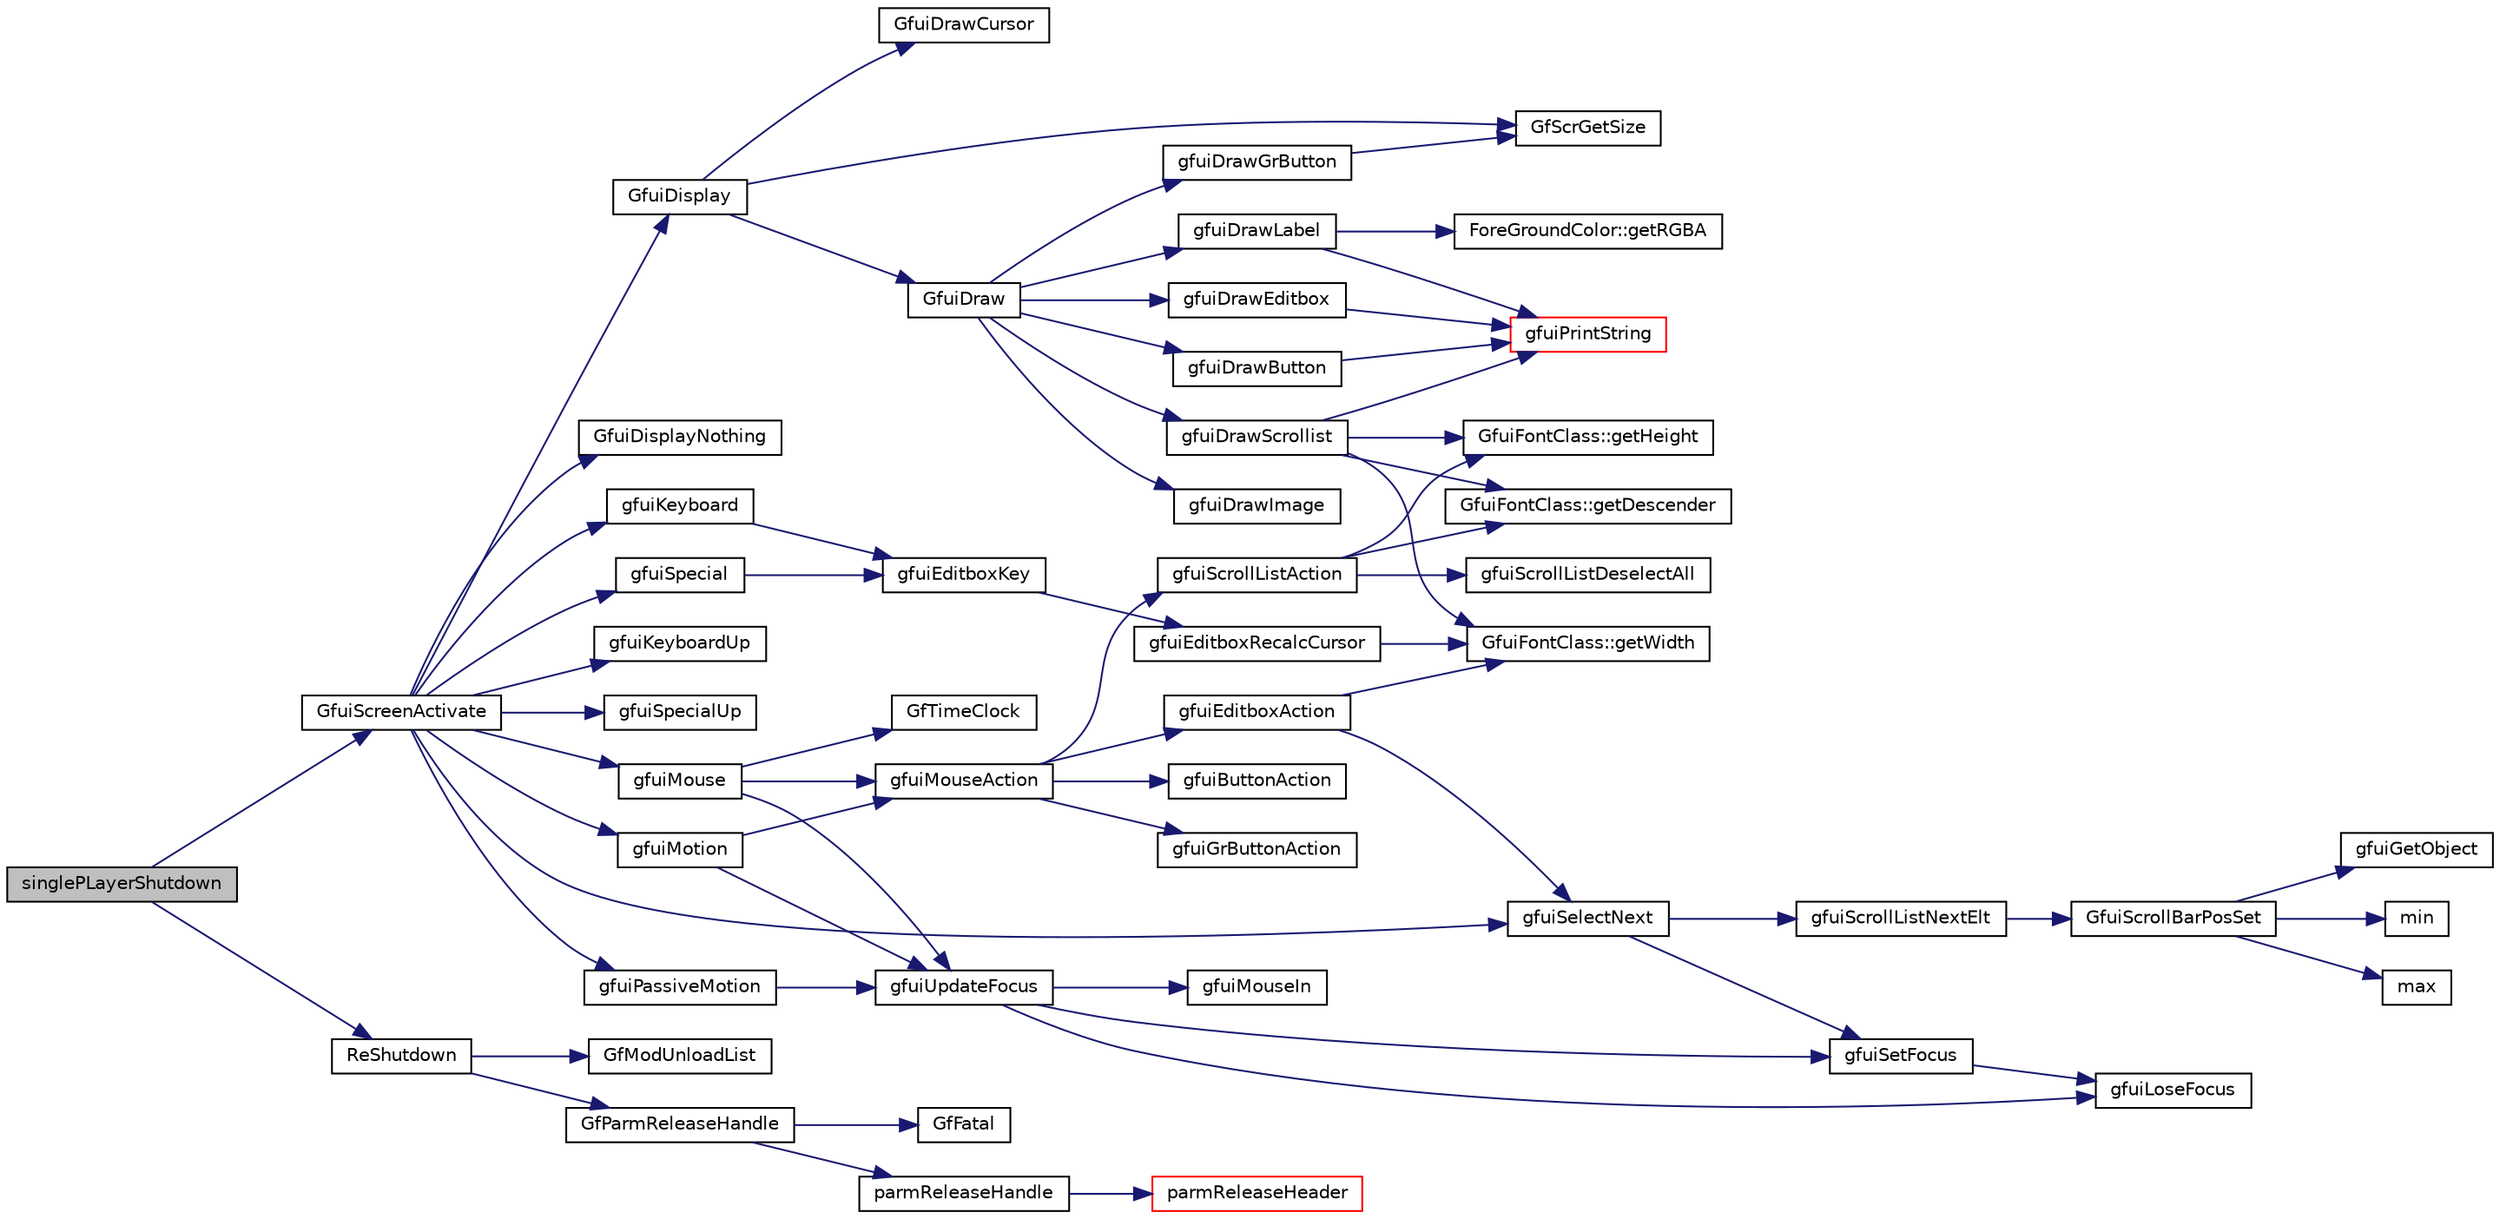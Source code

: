 digraph "singlePLayerShutdown"
{
  edge [fontname="Helvetica",fontsize="10",labelfontname="Helvetica",labelfontsize="10"];
  node [fontname="Helvetica",fontsize="10",shape=record];
  rankdir="LR";
  Node1 [label="singlePLayerShutdown",height=0.2,width=0.4,color="black", fillcolor="grey75", style="filled", fontcolor="black"];
  Node1 -> Node2 [color="midnightblue",fontsize="10",style="solid",fontname="Helvetica"];
  Node2 [label="GfuiScreenActivate",height=0.2,width=0.4,color="black", fillcolor="white", style="filled",URL="$group__gui.html#gadbbca757848adfdf2719c4678e30a0a2",tooltip="Activate a screen and make it current. "];
  Node2 -> Node3 [color="midnightblue",fontsize="10",style="solid",fontname="Helvetica"];
  Node3 [label="gfuiKeyboard",height=0.2,width=0.4,color="black", fillcolor="white", style="filled",URL="$gui_8cpp.html#a3619be0bdc95141c110ee218eb7e62e4"];
  Node3 -> Node4 [color="midnightblue",fontsize="10",style="solid",fontname="Helvetica"];
  Node4 [label="gfuiEditboxKey",height=0.2,width=0.4,color="black", fillcolor="white", style="filled",URL="$gui_8h.html#a1cec26e9e8a7c3543e3168fe9474cd92"];
  Node4 -> Node5 [color="midnightblue",fontsize="10",style="solid",fontname="Helvetica"];
  Node5 [label="gfuiEditboxRecalcCursor",height=0.2,width=0.4,color="black", fillcolor="white", style="filled",URL="$guiedit_8cpp.html#afc053e8811e9211883f94c3fbd10f87e"];
  Node5 -> Node6 [color="midnightblue",fontsize="10",style="solid",fontname="Helvetica"];
  Node6 [label="GfuiFontClass::getWidth",height=0.2,width=0.4,color="black", fillcolor="white", style="filled",URL="$class_gfui_font_class.html#a96fb79e144b166ac018613a77795b7d0"];
  Node2 -> Node7 [color="midnightblue",fontsize="10",style="solid",fontname="Helvetica"];
  Node7 [label="gfuiSpecial",height=0.2,width=0.4,color="black", fillcolor="white", style="filled",URL="$gui_8cpp.html#a2c8de10f1d60582218355213db409b9a"];
  Node7 -> Node4 [color="midnightblue",fontsize="10",style="solid",fontname="Helvetica"];
  Node2 -> Node8 [color="midnightblue",fontsize="10",style="solid",fontname="Helvetica"];
  Node8 [label="gfuiKeyboardUp",height=0.2,width=0.4,color="black", fillcolor="white", style="filled",URL="$gui_8cpp.html#a3e2bd83ae849b7ca7f8e40ec65e6581e"];
  Node2 -> Node9 [color="midnightblue",fontsize="10",style="solid",fontname="Helvetica"];
  Node9 [label="gfuiSpecialUp",height=0.2,width=0.4,color="black", fillcolor="white", style="filled",URL="$gui_8cpp.html#acb5f70914d40bfcb79bed5a5a4446e85"];
  Node2 -> Node10 [color="midnightblue",fontsize="10",style="solid",fontname="Helvetica"];
  Node10 [label="gfuiMouse",height=0.2,width=0.4,color="black", fillcolor="white", style="filled",URL="$gui_8cpp.html#ade1f47865ce9b44d82919d7ff112eed7"];
  Node10 -> Node11 [color="midnightblue",fontsize="10",style="solid",fontname="Helvetica"];
  Node11 [label="GfTimeClock",height=0.2,width=0.4,color="black", fillcolor="white", style="filled",URL="$os_8cpp.html#aa735d1d80d0c5f9b180b077193f32c3b",tooltip="Get the time in seconds. "];
  Node10 -> Node12 [color="midnightblue",fontsize="10",style="solid",fontname="Helvetica"];
  Node12 [label="gfuiUpdateFocus",height=0.2,width=0.4,color="black", fillcolor="white", style="filled",URL="$gui_8h.html#ad0ee648d27adf739342e6f8c351d535c"];
  Node12 -> Node13 [color="midnightblue",fontsize="10",style="solid",fontname="Helvetica"];
  Node13 [label="gfuiMouseIn",height=0.2,width=0.4,color="black", fillcolor="white", style="filled",URL="$guiobject_8cpp.html#ad50c175636e40eea115ee1a2eed30f27"];
  Node12 -> Node14 [color="midnightblue",fontsize="10",style="solid",fontname="Helvetica"];
  Node14 [label="gfuiLoseFocus",height=0.2,width=0.4,color="black", fillcolor="white", style="filled",URL="$guiobject_8cpp.html#aa0d7dd7b8f3d0a46e8ab2dbf065a4883"];
  Node12 -> Node15 [color="midnightblue",fontsize="10",style="solid",fontname="Helvetica"];
  Node15 [label="gfuiSetFocus",height=0.2,width=0.4,color="black", fillcolor="white", style="filled",URL="$guiobject_8cpp.html#ac468a6961dd70cef1876c627cd49d848"];
  Node15 -> Node14 [color="midnightblue",fontsize="10",style="solid",fontname="Helvetica"];
  Node10 -> Node16 [color="midnightblue",fontsize="10",style="solid",fontname="Helvetica"];
  Node16 [label="gfuiMouseAction",height=0.2,width=0.4,color="black", fillcolor="white", style="filled",URL="$gui_8h.html#a5de9cfcd87c95cb51a4c11ba331dff32"];
  Node16 -> Node17 [color="midnightblue",fontsize="10",style="solid",fontname="Helvetica"];
  Node17 [label="gfuiButtonAction",height=0.2,width=0.4,color="black", fillcolor="white", style="filled",URL="$gui_8h.html#acbff699f340f518cee9cf0a46ef04d9a"];
  Node16 -> Node18 [color="midnightblue",fontsize="10",style="solid",fontname="Helvetica"];
  Node18 [label="gfuiGrButtonAction",height=0.2,width=0.4,color="black", fillcolor="white", style="filled",URL="$gui_8h.html#afcc1260e1bb0c7c027f60bb59391c10f"];
  Node16 -> Node19 [color="midnightblue",fontsize="10",style="solid",fontname="Helvetica"];
  Node19 [label="gfuiScrollListAction",height=0.2,width=0.4,color="black", fillcolor="white", style="filled",URL="$gui_8h.html#a89189f7001b7f5ab6267b81818e7a1f9"];
  Node19 -> Node20 [color="midnightblue",fontsize="10",style="solid",fontname="Helvetica"];
  Node20 [label="gfuiScrollListDeselectAll",height=0.2,width=0.4,color="black", fillcolor="white", style="filled",URL="$guiscrollist_8cpp.html#a09c0bf5b926f461ecef2ab224d8ceedf"];
  Node19 -> Node21 [color="midnightblue",fontsize="10",style="solid",fontname="Helvetica"];
  Node21 [label="GfuiFontClass::getDescender",height=0.2,width=0.4,color="black", fillcolor="white", style="filled",URL="$class_gfui_font_class.html#a9285866cfaa26f2db416dec244ede542"];
  Node19 -> Node22 [color="midnightblue",fontsize="10",style="solid",fontname="Helvetica"];
  Node22 [label="GfuiFontClass::getHeight",height=0.2,width=0.4,color="black", fillcolor="white", style="filled",URL="$class_gfui_font_class.html#af7a8622b16d9d8321fa6bcf5a23352a9"];
  Node16 -> Node23 [color="midnightblue",fontsize="10",style="solid",fontname="Helvetica"];
  Node23 [label="gfuiEditboxAction",height=0.2,width=0.4,color="black", fillcolor="white", style="filled",URL="$gui_8h.html#a595507a7cb5f4a9bb07c6032ffeca39c"];
  Node23 -> Node24 [color="midnightblue",fontsize="10",style="solid",fontname="Helvetica"];
  Node24 [label="gfuiSelectNext",height=0.2,width=0.4,color="black", fillcolor="white", style="filled",URL="$gui_8h.html#a7a6da8d971b522d762eecf0081c42ba0"];
  Node24 -> Node25 [color="midnightblue",fontsize="10",style="solid",fontname="Helvetica"];
  Node25 [label="gfuiScrollListNextElt",height=0.2,width=0.4,color="black", fillcolor="white", style="filled",URL="$gui_8h.html#a079d5ab4acd51aed89531b606b964645"];
  Node25 -> Node26 [color="midnightblue",fontsize="10",style="solid",fontname="Helvetica"];
  Node26 [label="GfuiScrollBarPosSet",height=0.2,width=0.4,color="black", fillcolor="white", style="filled",URL="$group__gui.html#gaa35943b6738d7be5493fdd2f0fe80664",tooltip="Set new values for position. "];
  Node26 -> Node27 [color="midnightblue",fontsize="10",style="solid",fontname="Helvetica"];
  Node27 [label="gfuiGetObject",height=0.2,width=0.4,color="black", fillcolor="white", style="filled",URL="$gui_8h.html#a0ea204358545cb934b0d6427e49ce2a6"];
  Node26 -> Node28 [color="midnightblue",fontsize="10",style="solid",fontname="Helvetica"];
  Node28 [label="min",height=0.2,width=0.4,color="black", fillcolor="white", style="filled",URL="$_basic_8h.html#a07ea3b7c7ac18b96fd67ba3a6757ceb2"];
  Node26 -> Node29 [color="midnightblue",fontsize="10",style="solid",fontname="Helvetica"];
  Node29 [label="max",height=0.2,width=0.4,color="black", fillcolor="white", style="filled",URL="$_basic_8h.html#a5d2b2bbbf85f9a5ef76ff76cf42a4e69"];
  Node24 -> Node15 [color="midnightblue",fontsize="10",style="solid",fontname="Helvetica"];
  Node23 -> Node6 [color="midnightblue",fontsize="10",style="solid",fontname="Helvetica"];
  Node2 -> Node30 [color="midnightblue",fontsize="10",style="solid",fontname="Helvetica"];
  Node30 [label="gfuiMotion",height=0.2,width=0.4,color="black", fillcolor="white", style="filled",URL="$gui_8cpp.html#aa59dac80c8fd096eab17e7311a111b27"];
  Node30 -> Node12 [color="midnightblue",fontsize="10",style="solid",fontname="Helvetica"];
  Node30 -> Node16 [color="midnightblue",fontsize="10",style="solid",fontname="Helvetica"];
  Node2 -> Node31 [color="midnightblue",fontsize="10",style="solid",fontname="Helvetica"];
  Node31 [label="gfuiPassiveMotion",height=0.2,width=0.4,color="black", fillcolor="white", style="filled",URL="$gui_8cpp.html#a522b86e9eae7540ee8340f5f3aca9e00"];
  Node31 -> Node12 [color="midnightblue",fontsize="10",style="solid",fontname="Helvetica"];
  Node2 -> Node24 [color="midnightblue",fontsize="10",style="solid",fontname="Helvetica"];
  Node2 -> Node32 [color="midnightblue",fontsize="10",style="solid",fontname="Helvetica"];
  Node32 [label="GfuiDisplay",height=0.2,width=0.4,color="black", fillcolor="white", style="filled",URL="$group__gui.html#ga556f4f79d6831b2c3f8d152471b7e1c9",tooltip="Display function for the GUI to be called during redisplay of glut. "];
  Node32 -> Node33 [color="midnightblue",fontsize="10",style="solid",fontname="Helvetica"];
  Node33 [label="GfScrGetSize",height=0.2,width=0.4,color="black", fillcolor="white", style="filled",URL="$group__screen.html#gadcb66ba3f12ba1cb4c98367898c7f432",tooltip="Get the screen and viewport sizes. "];
  Node32 -> Node34 [color="midnightblue",fontsize="10",style="solid",fontname="Helvetica"];
  Node34 [label="GfuiDraw",height=0.2,width=0.4,color="black", fillcolor="white", style="filled",URL="$gui_8h.html#a564fce5b185b3c92b85c7b16b6187e2c"];
  Node34 -> Node35 [color="midnightblue",fontsize="10",style="solid",fontname="Helvetica"];
  Node35 [label="gfuiDrawLabel",height=0.2,width=0.4,color="black", fillcolor="white", style="filled",URL="$gui_8h.html#a74a01d4e1042be04c670f6c3b6d7735b"];
  Node35 -> Node36 [color="midnightblue",fontsize="10",style="solid",fontname="Helvetica"];
  Node36 [label="ForeGroundColor::getRGBA",height=0.2,width=0.4,color="black", fillcolor="white", style="filled",URL="$class_fore_ground_color.html#ad82b93904996b6998687db713eea112d"];
  Node35 -> Node37 [color="midnightblue",fontsize="10",style="solid",fontname="Helvetica"];
  Node37 [label="gfuiPrintString",height=0.2,width=0.4,color="red", fillcolor="white", style="filled",URL="$gui_8h.html#a622e4f8f05bb1b17c936981e7de9b55d"];
  Node34 -> Node38 [color="midnightblue",fontsize="10",style="solid",fontname="Helvetica"];
  Node38 [label="gfuiDrawButton",height=0.2,width=0.4,color="black", fillcolor="white", style="filled",URL="$gui_8h.html#ae1057e6f10be9e8a86eb542fd143aa15"];
  Node38 -> Node37 [color="midnightblue",fontsize="10",style="solid",fontname="Helvetica"];
  Node34 -> Node39 [color="midnightblue",fontsize="10",style="solid",fontname="Helvetica"];
  Node39 [label="gfuiDrawGrButton",height=0.2,width=0.4,color="black", fillcolor="white", style="filled",URL="$gui_8h.html#a845cc5595650941b3262f59ec2151d73"];
  Node39 -> Node33 [color="midnightblue",fontsize="10",style="solid",fontname="Helvetica"];
  Node34 -> Node40 [color="midnightblue",fontsize="10",style="solid",fontname="Helvetica"];
  Node40 [label="gfuiDrawScrollist",height=0.2,width=0.4,color="black", fillcolor="white", style="filled",URL="$gui_8h.html#aa41908587a42a177f91d9085a0f5b9b9"];
  Node40 -> Node21 [color="midnightblue",fontsize="10",style="solid",fontname="Helvetica"];
  Node40 -> Node22 [color="midnightblue",fontsize="10",style="solid",fontname="Helvetica"];
  Node40 -> Node6 [color="midnightblue",fontsize="10",style="solid",fontname="Helvetica"];
  Node40 -> Node37 [color="midnightblue",fontsize="10",style="solid",fontname="Helvetica"];
  Node34 -> Node41 [color="midnightblue",fontsize="10",style="solid",fontname="Helvetica"];
  Node41 [label="gfuiDrawEditbox",height=0.2,width=0.4,color="black", fillcolor="white", style="filled",URL="$gui_8h.html#ae3becdff6cf216009b63e9b5606a3372"];
  Node41 -> Node37 [color="midnightblue",fontsize="10",style="solid",fontname="Helvetica"];
  Node34 -> Node42 [color="midnightblue",fontsize="10",style="solid",fontname="Helvetica"];
  Node42 [label="gfuiDrawImage",height=0.2,width=0.4,color="black", fillcolor="white", style="filled",URL="$gui_8h.html#a19363e75946ed269779205e15c4de478"];
  Node32 -> Node43 [color="midnightblue",fontsize="10",style="solid",fontname="Helvetica"];
  Node43 [label="GfuiDrawCursor",height=0.2,width=0.4,color="black", fillcolor="white", style="filled",URL="$gui_8h.html#a2b5094a549ab8d717c1adce3a25aa4d6"];
  Node2 -> Node44 [color="midnightblue",fontsize="10",style="solid",fontname="Helvetica"];
  Node44 [label="GfuiDisplayNothing",height=0.2,width=0.4,color="black", fillcolor="white", style="filled",URL="$group__gui.html#gaee94daac7cab61329487b8cca09b5238",tooltip="Dummy display function for glut. "];
  Node1 -> Node45 [color="midnightblue",fontsize="10",style="solid",fontname="Helvetica"];
  Node45 [label="ReShutdown",height=0.2,width=0.4,color="black", fillcolor="white", style="filled",URL="$raceinit_8cpp.html#a8be372612717651e4d36d838c2c47199"];
  Node45 -> Node46 [color="midnightblue",fontsize="10",style="solid",fontname="Helvetica"];
  Node46 [label="GfModUnloadList",height=0.2,width=0.4,color="black", fillcolor="white", style="filled",URL="$group__module.html#ga1719557d0587255fcfb8b1dc2b000705",tooltip="Unload the DLLs of a list. "];
  Node45 -> Node47 [color="midnightblue",fontsize="10",style="solid",fontname="Helvetica"];
  Node47 [label="GfParmReleaseHandle",height=0.2,width=0.4,color="black", fillcolor="white", style="filled",URL="$group__paramsfile.html#ga1a1597d2697db41bcb9fdb64a6569761",tooltip="Release given parameter set handle parmHandle. "];
  Node47 -> Node48 [color="midnightblue",fontsize="10",style="solid",fontname="Helvetica"];
  Node48 [label="GfFatal",height=0.2,width=0.4,color="black", fillcolor="white", style="filled",URL="$tgf_8h.html#a927c58e55400ef72e0e54548b26f973d"];
  Node47 -> Node49 [color="midnightblue",fontsize="10",style="solid",fontname="Helvetica"];
  Node49 [label="parmReleaseHandle",height=0.2,width=0.4,color="black", fillcolor="white", style="filled",URL="$group__paramshelper.html#gaed13d1d94abd7055dcd118e91a857cf8",tooltip="Helper function to release the handle and eventually the referenced parameter set (if the reference c..."];
  Node49 -> Node50 [color="midnightblue",fontsize="10",style="solid",fontname="Helvetica"];
  Node50 [label="parmReleaseHeader",height=0.2,width=0.4,color="red", fillcolor="white", style="filled",URL="$group__paramshelper.html#ga240416a305e2986d5fe269ae7ecc92df",tooltip="Helper function to release the parameter set if the reference counter is 0. "];
}

